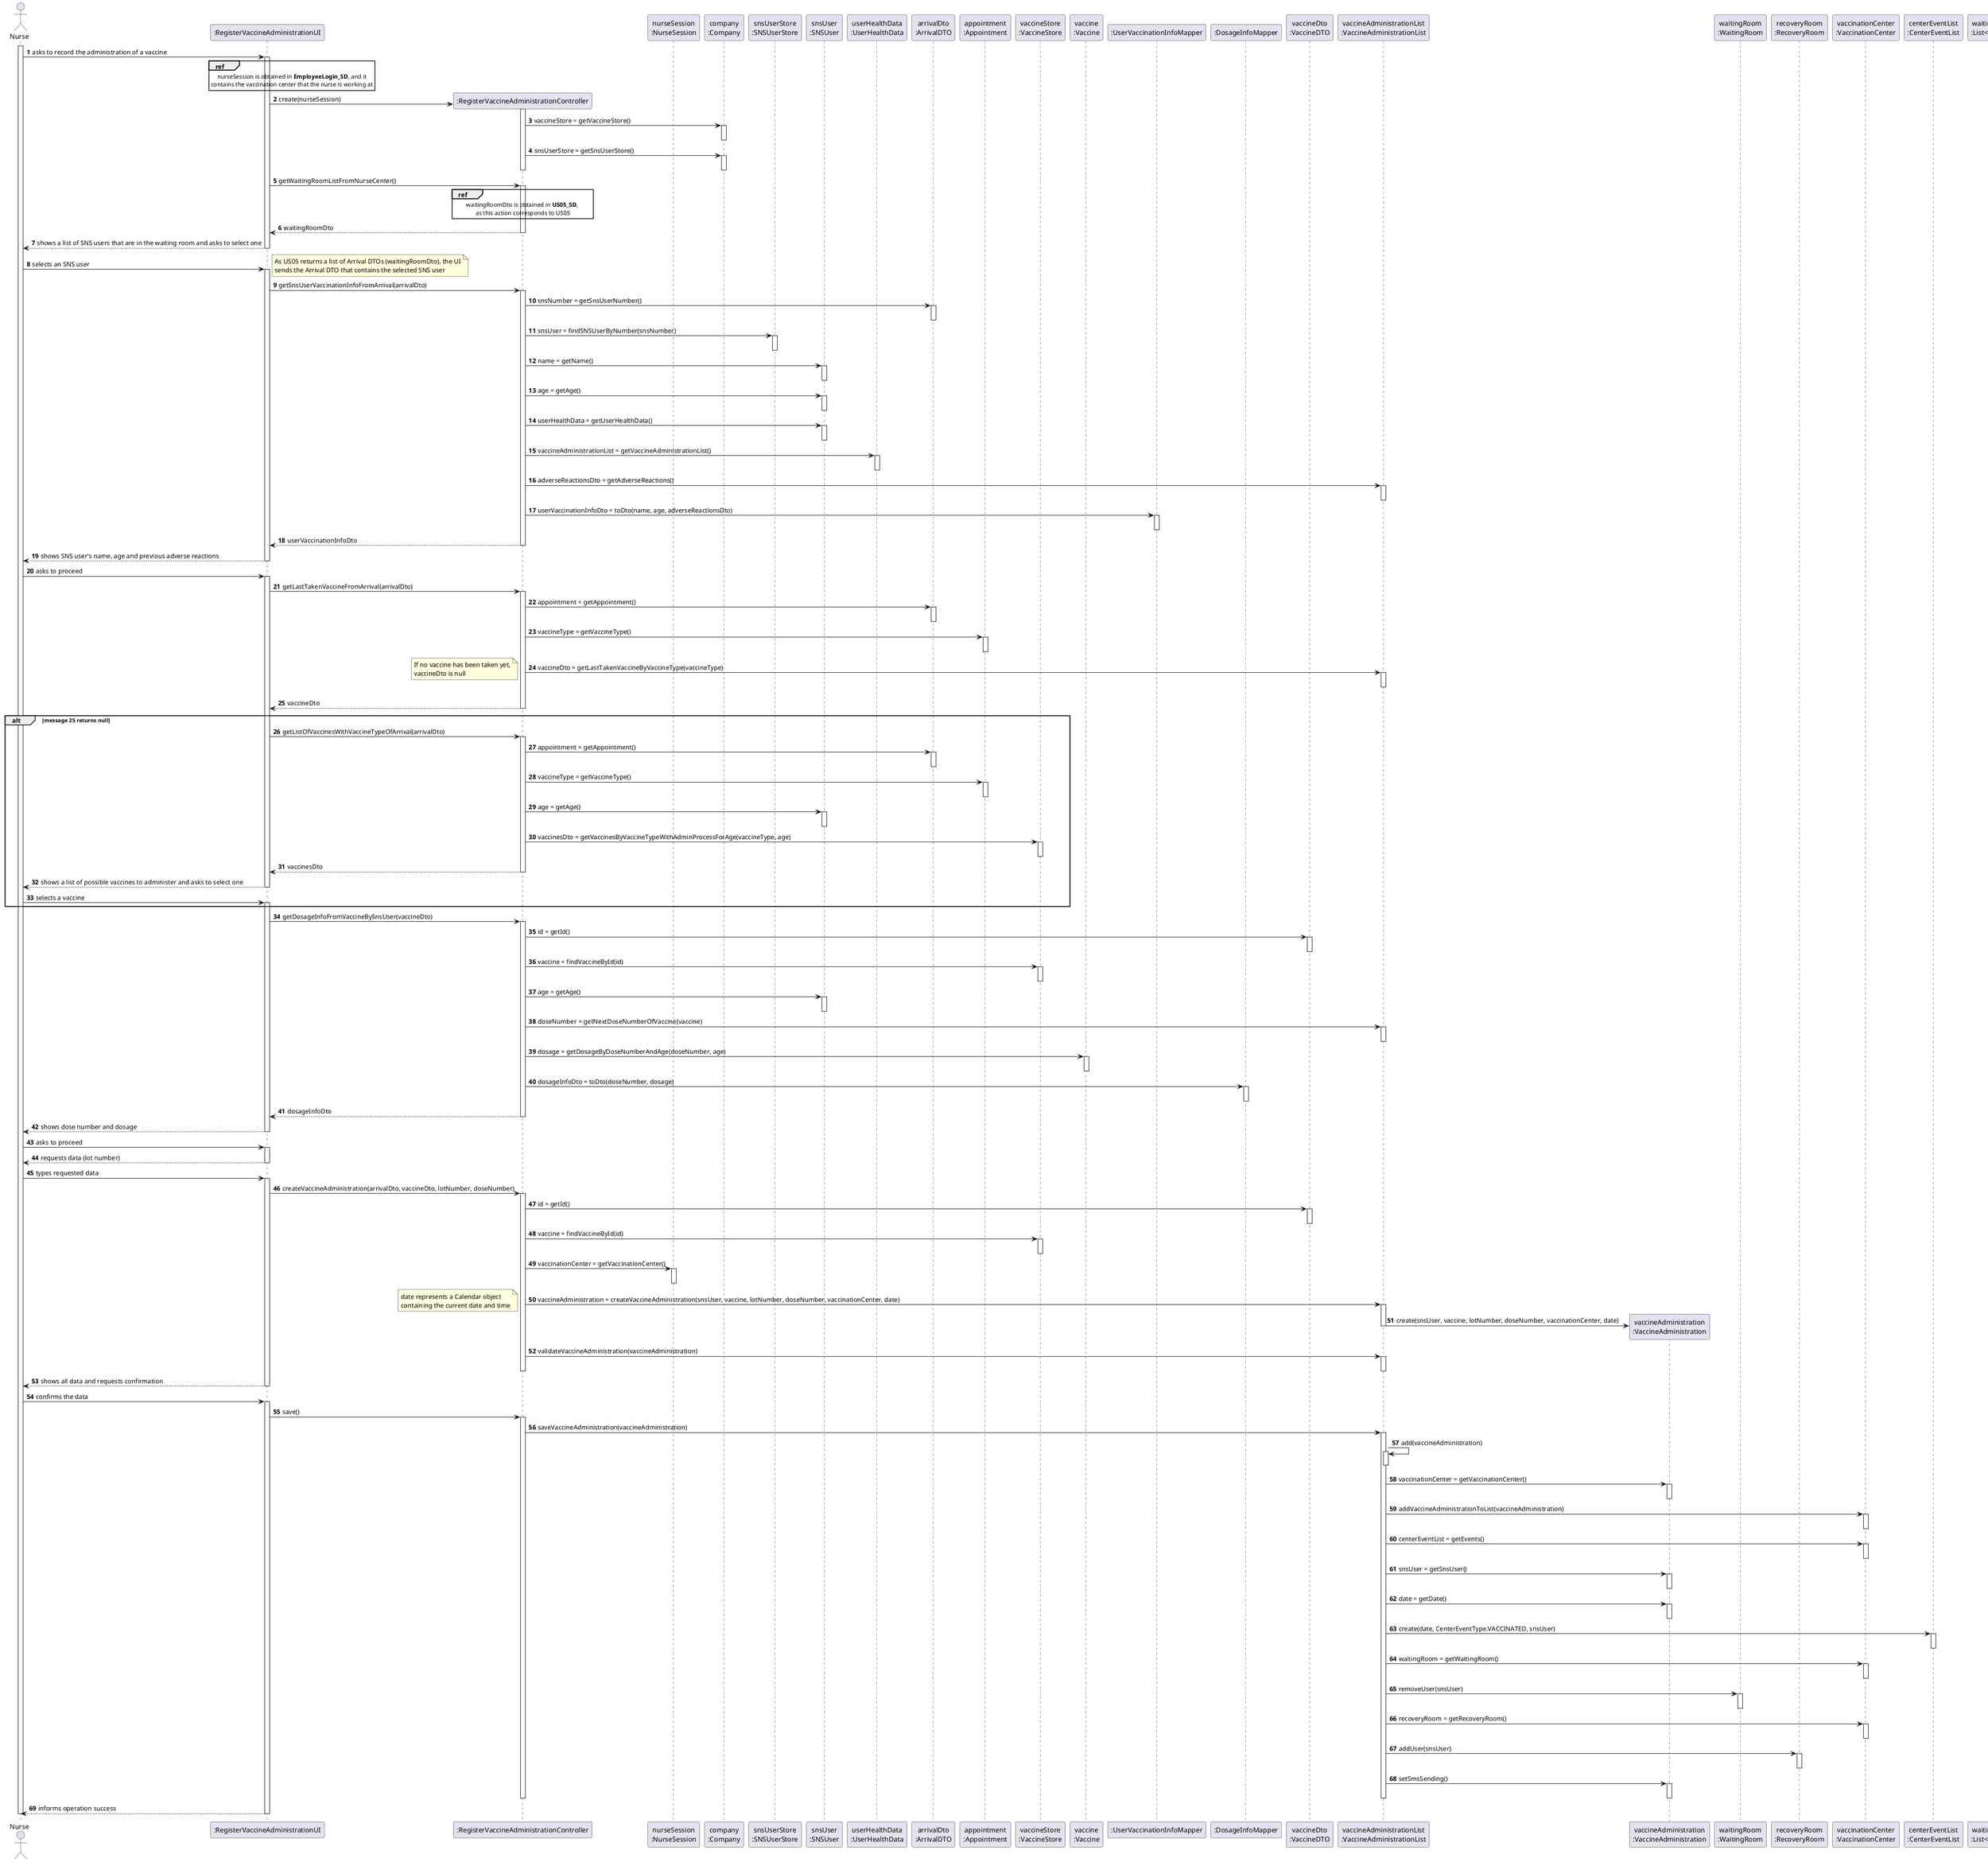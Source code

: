 @startuml US01_SD
autonumber
' hide footbox
actor "Nurse" as nurse

participant ":RegisterVaccineAdministrationUI" as ui
participant ":RegisterVaccineAdministrationController" as controller
participant "nurseSession\n:NurseSession" as nurseSession
participant "company\n:Company" as company
participant "snsUserStore\n:SNSUserStore" as snsUserStore
participant "snsUser\n:SNSUser" as snsUser
participant "userHealthData\n:UserHealthData" as userHealthData
participant "arrivalDto\n:ArrivalDTO" as arrivalDto
participant "appointment\n:Appointment" as appointment
participant "vaccineStore\n:VaccineStore" as vaccineStore
participant "vaccine\n:Vaccine" as vaccine
participant "vaccineAdministrationList\n:VaccineAdministrationList" as vaccineAdministrationList
participant ":UserVaccinationInfoMapper" as userVaccinationInfoMapper
participant ":DosageInfoMapper" as dosageInfoMapper
participant "vaccineDto\n:VaccineDTO" as vaccineDto
participant "vaccineAdministrationList\n:VaccineAdministrationList" as vaccineAdministrationList
participant "vaccineAdministration\n:VaccineAdministration" as vaccineAdministration
participant "waitingRoom\n:WaitingRoom" as waitingRoom
participant "recoveryRoom\n:RecoveryRoom" as recoveryRoom
participant "vaccinationCenter\n:VaccinationCenter" as vaccinationCenter
participant "centerEventList\n:CenterEventList" as centerEventList

participant "waitingRoomDto\n:List<ArrivalDTO>" as waitingRoomDto
' participant "vaccines\n:List<Vaccine>" as vaccinesList
participant "vaccinesDto\n:List<VaccineDTO>" as vaccinesDtoList
participant "adverseReactionsDto\n:List<AdverseReactionDTO>" as adverseReactionsList

activate nurse

nurse -> ui : asks to record the administration of a vaccine

activate ui
  ref over ui
    nurseSession is obtained in **EmployeeLogin_SD**, and it
    contains the vaccination center that the nurse is working at
  end ref
  ui -> controller** : create(nurseSession)
  activate controller
    controller -> company : vaccineStore = getVaccineStore()
    activate company
    deactivate company
    controller -> company : snsUserStore = getSnsUserStore()
    activate company
    deactivate company
  deactivate controller
  ui -> controller : getWaitingRoomListFromNurseCenter()
  activate controller
    ref over controller
      waitingRoomDto is obtained in **US05_SD**, 
      as this action corresponds to US05
    end ref
    controller --> ui : waitingRoomDto
  deactivate controller
  ui --> nurse : shows a list of SNS users that are in the waiting room and asks to select one
deactivate ui

nurse -> ui : selects an SNS user

activate ui
  note right
    As US05 returns a list of Arrival DTOs (waitingRoomDto), the UI
    sends the Arrival DTO that contains the selected SNS user
  end note
  ui -> controller : getSnsUserVaccinationInfoFromArrival(arrivalDto)
  activate controller
    controller -> arrivalDto : snsNumber = getSnsUserNumber()
    activate arrivalDto
    deactivate arrivalDto
    controller -> snsUserStore : snsUser = findSNSUserByNumber(snsNumber)
    activate snsUserStore
    deactivate snsUserStore
    controller -> snsUser : name = getName()
    activate snsUser
    deactivate snsUser
    controller -> snsUser : age = getAge()
    activate snsUser
    deactivate snsUser
    controller -> snsUser : userHealthData = getUserHealthData()
    activate snsUser
    deactivate snsUser
    controller -> userHealthData : vaccineAdministrationList = getVaccineAdministrationList()
    activate userHealthData
    deactivate userHealthData
    controller -> vaccineAdministrationList : adverseReactionsDto = getAdverseReactions()
    activate vaccineAdministrationList
    deactivate vaccineAdministrationList
    controller -> userVaccinationInfoMapper : userVaccinationInfoDto = toDto(name, age, adverseReactionsDto)
    activate userVaccinationInfoMapper
    deactivate userVaccinationInfoMapper
    controller --> ui : userVaccinationInfoDto
  deactivate controller
  ui --> nurse : shows SNS user's name, age and previous adverse reactions
deactivate ui

nurse -> ui : asks to proceed

activate ui
  ui -> controller : getLastTakenVaccineFromArrival(arrivalDto)
  activate controller
    controller -> arrivalDto : appointment = getAppointment()
    activate arrivalDto
    deactivate arrivalDto
    controller -> appointment : vaccineType = getVaccineType()
    activate appointment
    deactivate appointment
    controller -> vaccineAdministrationList : vaccineDto = getLastTakenVaccineByVaccineType(vaccineType)
    activate vaccineAdministrationList
    deactivate vaccineAdministrationList
    note left
      If no vaccine has been taken yet,
      vaccineDto is null
    end note
    controller --> ui : vaccineDto
  deactivate controller
  alt message 25 returns null
  ui -> controller : getListOfVaccinesWithVaccineTypeOfArrival(arrivalDto)
  activate controller
    controller -> arrivalDto : appointment = getAppointment()
    activate arrivalDto
    deactivate arrivalDto
    controller -> appointment : vaccineType = getVaccineType()
    activate appointment
    deactivate appointment
    controller -> snsUser : age = getAge()
    activate snsUser
    deactivate snsUser
    controller -> vaccineStore : vaccinesDto = getVaccinesByVaccineTypeWithAdminProcessForAge(vaccineType, age)
    activate vaccineStore
    deactivate vaccineStore
    controller --> ui : vaccinesDto
  deactivate controller
  ui --> nurse : shows a list of possible vaccines to administer and asks to select one
deactivate ui

nurse -> ui : selects a vaccine

activate ui
  end
  ui -> controller : getDosageInfoFromVaccineBySnsUser(vaccineDto)
  activate controller
    controller -> vaccineDto : id = getId()
    activate vaccineDto
    deactivate vaccineDto
    controller -> vaccineStore : vaccine = findVaccineById(id)
    activate vaccineStore
    deactivate vaccineStore
    controller -> snsUser : age = getAge()
    activate snsUser
    deactivate snsUser
    controller -> vaccineAdministrationList : doseNumber = getNextDoseNumberOfVaccine(vaccine)
    activate vaccineAdministrationList
    deactivate vaccineAdministrationList
    controller -> vaccine : dosage = getDosageByDoseNumberAndAge(doseNumber, age)
    activate vaccine
    deactivate vaccine
    controller -> dosageInfoMapper : dosageInfoDto = toDto(doseNumber, dosage)
    activate dosageInfoMapper
    deactivate dosageInfoMapper
    controller --> ui : dosageInfoDto
  deactivate controller
  ui --> nurse : shows dose number and dosage
deactivate ui

nurse -> ui : asks to proceed

activate ui
  ui --> nurse : requests data (lot number)
deactivate ui

nurse -> ui : types requested data

activate ui 
  ui -> controller : createVaccineAdministration(arrivalDto, vaccineDto, lotNumber, doseNumber)
  activate controller
    controller -> vaccineDto : id = getId()
    activate vaccineDto
    deactivate vaccineDto
    controller -> vaccineStore : vaccine = findVaccineById(id)
    activate vaccineStore
    deactivate vaccineStore
    controller -> nurseSession : vaccinationCenter = getVaccinationCenter()
    activate nurseSession
    deactivate nurseSession
    controller -> vaccineAdministrationList : vaccineAdministration = createVaccineAdministration(snsUser, vaccine, lotNumber, doseNumber, vaccinationCenter, date)
    note left
      date represents a Calendar object
      containing the current date and time
    end note
    activate vaccineAdministrationList
      vaccineAdministrationList -> vaccineAdministration** : create(snsUser, vaccine, lotNumber, doseNumber, vaccinationCenter, date)
    deactivate vaccineAdministrationList
    controller -> vaccineAdministrationList : validateVaccineAdministration(vaccineAdministration)
    activate vaccineAdministrationList
    deactivate vaccineAdministrationList
  deactivate controller
  ui --> nurse : shows all data and requests confirmation
deactivate ui

nurse -> ui : confirms the data

activate ui
  ui -> controller : save()
  activate controller 
    controller -> vaccineAdministrationList : saveVaccineAdministration(vaccineAdministration)
    activate vaccineAdministrationList
      vaccineAdministrationList -> vaccineAdministrationList : add(vaccineAdministration)
      activate vaccineAdministrationList
      deactivate vaccineAdministrationList
      vaccineAdministrationList -> vaccineAdministration : vaccinationCenter = getVaccinationCenter()
      activate vaccineAdministration
      deactivate vaccineAdministration
      vaccineAdministrationList -> vaccinationCenter : addVaccineAdministrationToList(vaccineAdministration)
      activate vaccinationCenter
      deactivate vaccinationCenter
      vaccineAdministrationList -> vaccinationCenter : centerEventList = getEvents()
      activate vaccinationCenter
      deactivate vaccinationCenter
      vaccineAdministrationList -> vaccineAdministration : snsUser = getSnsUser()
      activate vaccineAdministration
      deactivate vaccineAdministration
      vaccineAdministrationList -> vaccineAdministration : date = getDate()
      activate vaccineAdministration
      deactivate vaccineAdministration
      vaccineAdministrationList -> centerEventList : create(date, CenterEventType.VACCINATED, snsUser)
      activate centerEventList
      deactivate centerEventList
      vaccineAdministrationList -> vaccinationCenter : waitingRoom = getWaitingRoom()
      activate vaccinationCenter
      deactivate vaccinationCenter
      vaccineAdministrationList -> waitingRoom : removeUser(snsUser)
      activate waitingRoom
      deactivate waitingRoom
      vaccineAdministrationList -> vaccinationCenter : recoveryRoom = getRecoveryRoom()
      activate vaccinationCenter
      deactivate vaccinationCenter
      vaccineAdministrationList -> recoveryRoom : addUser(snsUser)
      activate recoveryRoom
      deactivate recoveryRoom
      vaccineAdministrationList -> vaccineAdministration : setSmsSending()
      activate vaccineAdministration
      deactivate vaccineAdministration
    deactivate vaccineAdministrationList
  deactivate controller
  ui --> nurse: informs operation success
deactivate ui

deactivate nurse